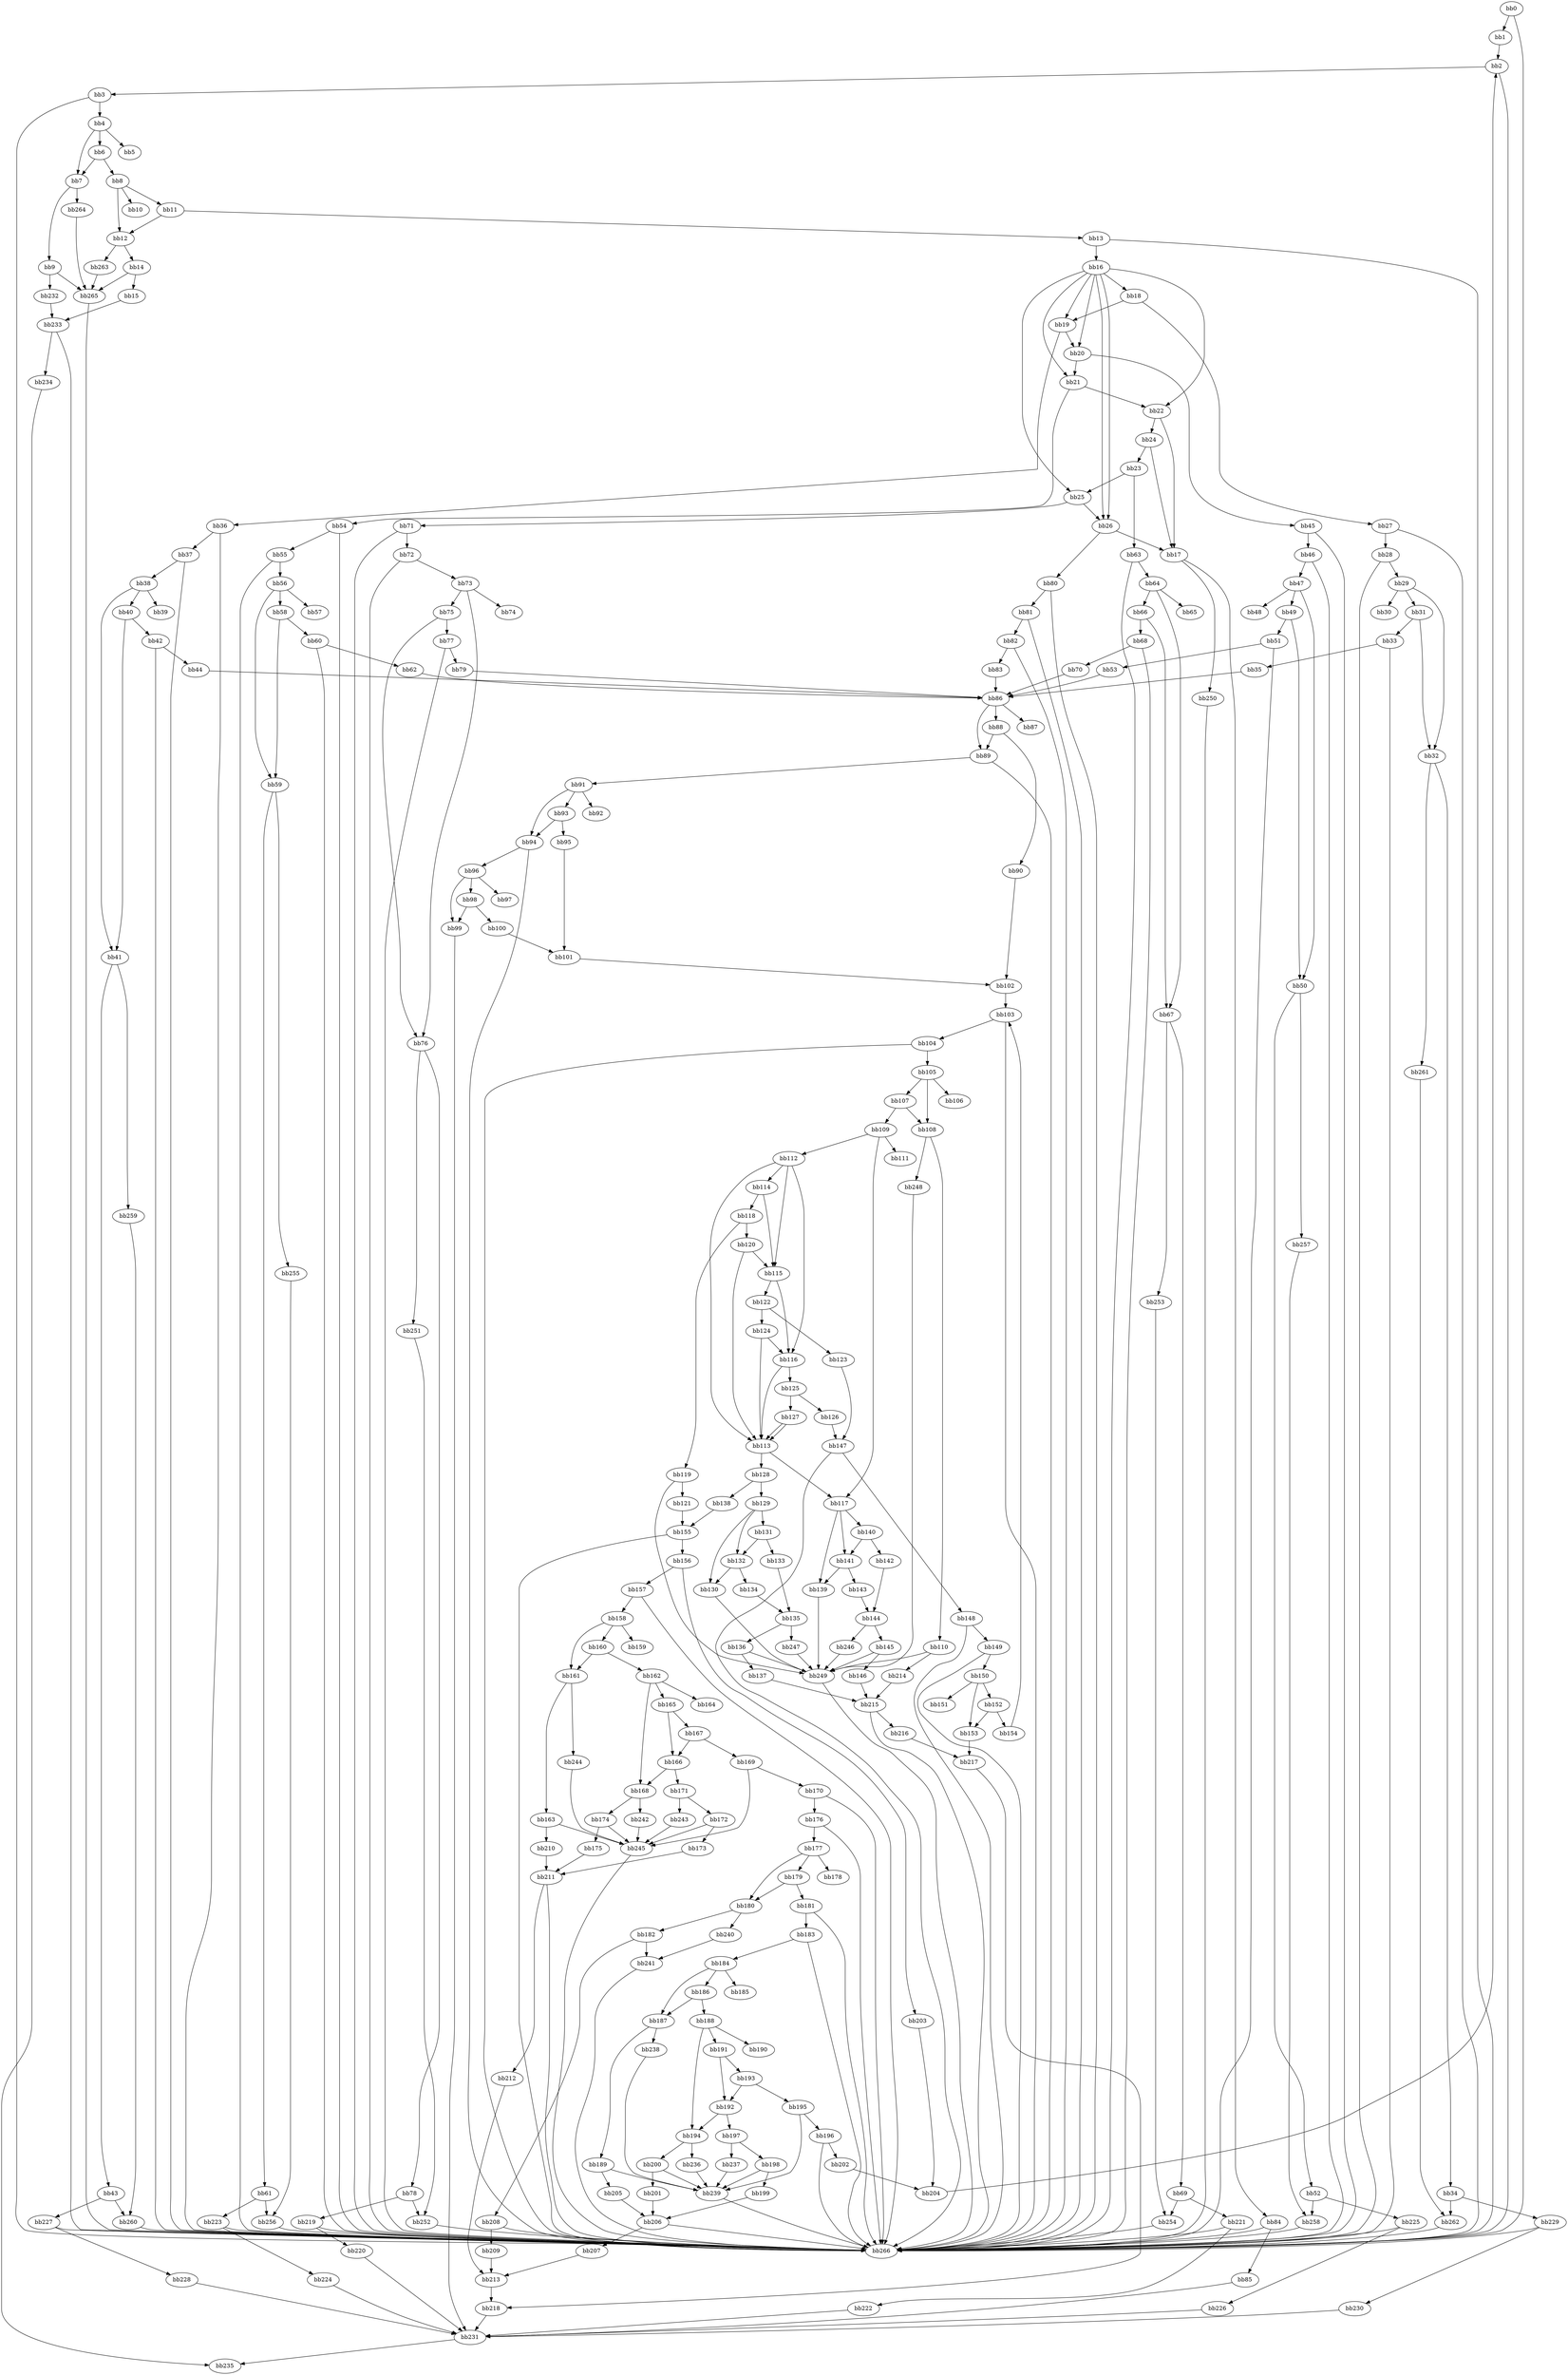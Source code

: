 digraph {
    0 [ label = "bb0\l" ]
    1 [ label = "bb1\l" ]
    2 [ label = "bb2\l" ]
    3 [ label = "bb3\l" ]
    4 [ label = "bb4\l" ]
    5 [ label = "bb5\l" ]
    6 [ label = "bb6\l" ]
    7 [ label = "bb7\l" ]
    8 [ label = "bb8\l" ]
    9 [ label = "bb9\l" ]
    10 [ label = "bb10\l" ]
    11 [ label = "bb11\l" ]
    12 [ label = "bb12\l" ]
    13 [ label = "bb13\l" ]
    14 [ label = "bb14\l" ]
    15 [ label = "bb15\l" ]
    16 [ label = "bb16\l" ]
    17 [ label = "bb17\l" ]
    18 [ label = "bb18\l" ]
    19 [ label = "bb19\l" ]
    20 [ label = "bb20\l" ]
    21 [ label = "bb21\l" ]
    22 [ label = "bb22\l" ]
    23 [ label = "bb23\l" ]
    24 [ label = "bb24\l" ]
    25 [ label = "bb25\l" ]
    26 [ label = "bb26\l" ]
    27 [ label = "bb27\l" ]
    28 [ label = "bb28\l" ]
    29 [ label = "bb29\l" ]
    30 [ label = "bb30\l" ]
    31 [ label = "bb31\l" ]
    32 [ label = "bb32\l" ]
    33 [ label = "bb33\l" ]
    34 [ label = "bb34\l" ]
    35 [ label = "bb35\l" ]
    36 [ label = "bb36\l" ]
    37 [ label = "bb37\l" ]
    38 [ label = "bb38\l" ]
    39 [ label = "bb39\l" ]
    40 [ label = "bb40\l" ]
    41 [ label = "bb41\l" ]
    42 [ label = "bb42\l" ]
    43 [ label = "bb43\l" ]
    44 [ label = "bb44\l" ]
    45 [ label = "bb45\l" ]
    46 [ label = "bb46\l" ]
    47 [ label = "bb47\l" ]
    48 [ label = "bb48\l" ]
    49 [ label = "bb49\l" ]
    50 [ label = "bb50\l" ]
    51 [ label = "bb51\l" ]
    52 [ label = "bb52\l" ]
    53 [ label = "bb53\l" ]
    54 [ label = "bb54\l" ]
    55 [ label = "bb55\l" ]
    56 [ label = "bb56\l" ]
    57 [ label = "bb57\l" ]
    58 [ label = "bb58\l" ]
    59 [ label = "bb59\l" ]
    60 [ label = "bb60\l" ]
    61 [ label = "bb61\l" ]
    62 [ label = "bb62\l" ]
    63 [ label = "bb63\l" ]
    64 [ label = "bb64\l" ]
    65 [ label = "bb65\l" ]
    66 [ label = "bb66\l" ]
    67 [ label = "bb67\l" ]
    68 [ label = "bb68\l" ]
    69 [ label = "bb69\l" ]
    70 [ label = "bb70\l" ]
    71 [ label = "bb71\l" ]
    72 [ label = "bb72\l" ]
    73 [ label = "bb73\l" ]
    74 [ label = "bb74\l" ]
    75 [ label = "bb75\l" ]
    76 [ label = "bb76\l" ]
    77 [ label = "bb77\l" ]
    78 [ label = "bb78\l" ]
    79 [ label = "bb79\l" ]
    80 [ label = "bb80\l" ]
    81 [ label = "bb81\l" ]
    82 [ label = "bb82\l" ]
    83 [ label = "bb83\l" ]
    84 [ label = "bb84\l" ]
    85 [ label = "bb85\l" ]
    86 [ label = "bb86\l" ]
    87 [ label = "bb87\l" ]
    88 [ label = "bb88\l" ]
    89 [ label = "bb89\l" ]
    90 [ label = "bb90\l" ]
    91 [ label = "bb91\l" ]
    92 [ label = "bb92\l" ]
    93 [ label = "bb93\l" ]
    94 [ label = "bb94\l" ]
    95 [ label = "bb95\l" ]
    96 [ label = "bb96\l" ]
    97 [ label = "bb97\l" ]
    98 [ label = "bb98\l" ]
    99 [ label = "bb99\l" ]
    100 [ label = "bb100\l" ]
    101 [ label = "bb101\l" ]
    102 [ label = "bb102\l" ]
    103 [ label = "bb103\l" ]
    104 [ label = "bb104\l" ]
    105 [ label = "bb105\l" ]
    106 [ label = "bb106\l" ]
    107 [ label = "bb107\l" ]
    108 [ label = "bb108\l" ]
    109 [ label = "bb109\l" ]
    110 [ label = "bb110\l" ]
    111 [ label = "bb111\l" ]
    112 [ label = "bb112\l" ]
    113 [ label = "bb113\l" ]
    114 [ label = "bb114\l" ]
    115 [ label = "bb115\l" ]
    116 [ label = "bb116\l" ]
    117 [ label = "bb117\l" ]
    118 [ label = "bb118\l" ]
    119 [ label = "bb119\l" ]
    120 [ label = "bb120\l" ]
    121 [ label = "bb121\l" ]
    122 [ label = "bb122\l" ]
    123 [ label = "bb123\l" ]
    124 [ label = "bb124\l" ]
    125 [ label = "bb125\l" ]
    126 [ label = "bb126\l" ]
    127 [ label = "bb127\l" ]
    128 [ label = "bb128\l" ]
    129 [ label = "bb129\l" ]
    130 [ label = "bb130\l" ]
    131 [ label = "bb131\l" ]
    132 [ label = "bb132\l" ]
    133 [ label = "bb133\l" ]
    134 [ label = "bb134\l" ]
    135 [ label = "bb135\l" ]
    136 [ label = "bb136\l" ]
    137 [ label = "bb137\l" ]
    138 [ label = "bb138\l" ]
    139 [ label = "bb139\l" ]
    140 [ label = "bb140\l" ]
    141 [ label = "bb141\l" ]
    142 [ label = "bb142\l" ]
    143 [ label = "bb143\l" ]
    144 [ label = "bb144\l" ]
    145 [ label = "bb145\l" ]
    146 [ label = "bb146\l" ]
    147 [ label = "bb147\l" ]
    148 [ label = "bb148\l" ]
    149 [ label = "bb149\l" ]
    150 [ label = "bb150\l" ]
    151 [ label = "bb151\l" ]
    152 [ label = "bb152\l" ]
    153 [ label = "bb153\l" ]
    154 [ label = "bb154\l" ]
    155 [ label = "bb155\l" ]
    156 [ label = "bb156\l" ]
    157 [ label = "bb157\l" ]
    158 [ label = "bb158\l" ]
    159 [ label = "bb159\l" ]
    160 [ label = "bb160\l" ]
    161 [ label = "bb161\l" ]
    162 [ label = "bb162\l" ]
    163 [ label = "bb163\l" ]
    164 [ label = "bb164\l" ]
    165 [ label = "bb165\l" ]
    166 [ label = "bb166\l" ]
    167 [ label = "bb167\l" ]
    168 [ label = "bb168\l" ]
    169 [ label = "bb169\l" ]
    170 [ label = "bb170\l" ]
    171 [ label = "bb171\l" ]
    172 [ label = "bb172\l" ]
    173 [ label = "bb173\l" ]
    174 [ label = "bb174\l" ]
    175 [ label = "bb175\l" ]
    176 [ label = "bb176\l" ]
    177 [ label = "bb177\l" ]
    178 [ label = "bb178\l" ]
    179 [ label = "bb179\l" ]
    180 [ label = "bb180\l" ]
    181 [ label = "bb181\l" ]
    182 [ label = "bb182\l" ]
    183 [ label = "bb183\l" ]
    184 [ label = "bb184\l" ]
    185 [ label = "bb185\l" ]
    186 [ label = "bb186\l" ]
    187 [ label = "bb187\l" ]
    188 [ label = "bb188\l" ]
    189 [ label = "bb189\l" ]
    190 [ label = "bb190\l" ]
    191 [ label = "bb191\l" ]
    192 [ label = "bb192\l" ]
    193 [ label = "bb193\l" ]
    194 [ label = "bb194\l" ]
    195 [ label = "bb195\l" ]
    196 [ label = "bb196\l" ]
    197 [ label = "bb197\l" ]
    198 [ label = "bb198\l" ]
    199 [ label = "bb199\l" ]
    200 [ label = "bb200\l" ]
    201 [ label = "bb201\l" ]
    202 [ label = "bb202\l" ]
    203 [ label = "bb203\l" ]
    204 [ label = "bb204\l" ]
    205 [ label = "bb205\l" ]
    206 [ label = "bb206\l" ]
    207 [ label = "bb207\l" ]
    208 [ label = "bb208\l" ]
    209 [ label = "bb209\l" ]
    210 [ label = "bb210\l" ]
    211 [ label = "bb211\l" ]
    212 [ label = "bb212\l" ]
    213 [ label = "bb213\l" ]
    214 [ label = "bb214\l" ]
    215 [ label = "bb215\l" ]
    216 [ label = "bb216\l" ]
    217 [ label = "bb217\l" ]
    218 [ label = "bb218\l" ]
    219 [ label = "bb219\l" ]
    220 [ label = "bb220\l" ]
    221 [ label = "bb221\l" ]
    222 [ label = "bb222\l" ]
    223 [ label = "bb223\l" ]
    224 [ label = "bb224\l" ]
    225 [ label = "bb225\l" ]
    226 [ label = "bb226\l" ]
    227 [ label = "bb227\l" ]
    228 [ label = "bb228\l" ]
    229 [ label = "bb229\l" ]
    230 [ label = "bb230\l" ]
    231 [ label = "bb231\l" ]
    232 [ label = "bb232\l" ]
    233 [ label = "bb233\l" ]
    234 [ label = "bb234\l" ]
    235 [ label = "bb235\l" ]
    236 [ label = "bb236\l" ]
    237 [ label = "bb237\l" ]
    238 [ label = "bb238\l" ]
    239 [ label = "bb239\l" ]
    240 [ label = "bb240\l" ]
    241 [ label = "bb241\l" ]
    242 [ label = "bb242\l" ]
    243 [ label = "bb243\l" ]
    244 [ label = "bb244\l" ]
    245 [ label = "bb245\l" ]
    246 [ label = "bb246\l" ]
    247 [ label = "bb247\l" ]
    248 [ label = "bb248\l" ]
    249 [ label = "bb249\l" ]
    250 [ label = "bb250\l" ]
    251 [ label = "bb251\l" ]
    252 [ label = "bb252\l" ]
    253 [ label = "bb253\l" ]
    254 [ label = "bb254\l" ]
    255 [ label = "bb255\l" ]
    256 [ label = "bb256\l" ]
    257 [ label = "bb257\l" ]
    258 [ label = "bb258\l" ]
    259 [ label = "bb259\l" ]
    260 [ label = "bb260\l" ]
    261 [ label = "bb261\l" ]
    262 [ label = "bb262\l" ]
    263 [ label = "bb263\l" ]
    264 [ label = "bb264\l" ]
    265 [ label = "bb265\l" ]
    266 [ label = "bb266\l" ]
    0 -> 1 [ ]
    0 -> 266 [ ]
    1 -> 2 [ ]
    2 -> 3 [ ]
    2 -> 266 [ ]
    3 -> 4 [ ]
    3 -> 266 [ ]
    4 -> 5 [ ]
    4 -> 6 [ ]
    4 -> 7 [ ]
    6 -> 7 [ ]
    6 -> 8 [ ]
    7 -> 9 [ ]
    7 -> 264 [ ]
    8 -> 10 [ ]
    8 -> 11 [ ]
    8 -> 12 [ ]
    9 -> 232 [ ]
    9 -> 265 [ ]
    11 -> 12 [ ]
    11 -> 13 [ ]
    12 -> 14 [ ]
    12 -> 263 [ ]
    13 -> 16 [ ]
    13 -> 266 [ ]
    14 -> 15 [ ]
    14 -> 265 [ ]
    15 -> 233 [ ]
    16 -> 18 [ ]
    16 -> 19 [ ]
    16 -> 20 [ ]
    16 -> 21 [ ]
    16 -> 22 [ ]
    16 -> 25 [ ]
    16 -> 26 [ ]
    16 -> 26 [ ]
    17 -> 84 [ ]
    17 -> 250 [ ]
    18 -> 19 [ ]
    18 -> 27 [ ]
    19 -> 20 [ ]
    19 -> 36 [ ]
    20 -> 21 [ ]
    20 -> 45 [ ]
    21 -> 22 [ ]
    21 -> 54 [ ]
    22 -> 17 [ ]
    22 -> 24 [ ]
    23 -> 25 [ ]
    23 -> 63 [ ]
    24 -> 17 [ ]
    24 -> 23 [ ]
    25 -> 26 [ ]
    25 -> 71 [ ]
    26 -> 17 [ ]
    26 -> 80 [ ]
    27 -> 28 [ ]
    27 -> 266 [ ]
    28 -> 29 [ ]
    28 -> 266 [ ]
    29 -> 30 [ ]
    29 -> 31 [ ]
    29 -> 32 [ ]
    31 -> 32 [ ]
    31 -> 33 [ ]
    32 -> 34 [ ]
    32 -> 261 [ ]
    33 -> 35 [ ]
    33 -> 266 [ ]
    34 -> 229 [ ]
    34 -> 262 [ ]
    35 -> 86 [ ]
    36 -> 37 [ ]
    36 -> 266 [ ]
    37 -> 38 [ ]
    37 -> 266 [ ]
    38 -> 39 [ ]
    38 -> 40 [ ]
    38 -> 41 [ ]
    40 -> 41 [ ]
    40 -> 42 [ ]
    41 -> 43 [ ]
    41 -> 259 [ ]
    42 -> 44 [ ]
    42 -> 266 [ ]
    43 -> 227 [ ]
    43 -> 260 [ ]
    44 -> 86 [ ]
    45 -> 46 [ ]
    45 -> 266 [ ]
    46 -> 47 [ ]
    46 -> 266 [ ]
    47 -> 48 [ ]
    47 -> 49 [ ]
    47 -> 50 [ ]
    49 -> 50 [ ]
    49 -> 51 [ ]
    50 -> 52 [ ]
    50 -> 257 [ ]
    51 -> 53 [ ]
    51 -> 266 [ ]
    52 -> 225 [ ]
    52 -> 258 [ ]
    53 -> 86 [ ]
    54 -> 55 [ ]
    54 -> 266 [ ]
    55 -> 56 [ ]
    55 -> 266 [ ]
    56 -> 57 [ ]
    56 -> 58 [ ]
    56 -> 59 [ ]
    58 -> 59 [ ]
    58 -> 60 [ ]
    59 -> 61 [ ]
    59 -> 255 [ ]
    60 -> 62 [ ]
    60 -> 266 [ ]
    61 -> 223 [ ]
    61 -> 256 [ ]
    62 -> 86 [ ]
    63 -> 64 [ ]
    63 -> 266 [ ]
    64 -> 65 [ ]
    64 -> 66 [ ]
    64 -> 67 [ ]
    66 -> 67 [ ]
    66 -> 68 [ ]
    67 -> 69 [ ]
    67 -> 253 [ ]
    68 -> 70 [ ]
    68 -> 266 [ ]
    69 -> 221 [ ]
    69 -> 254 [ ]
    70 -> 86 [ ]
    71 -> 72 [ ]
    71 -> 266 [ ]
    72 -> 73 [ ]
    72 -> 266 [ ]
    73 -> 74 [ ]
    73 -> 75 [ ]
    73 -> 76 [ ]
    75 -> 76 [ ]
    75 -> 77 [ ]
    76 -> 78 [ ]
    76 -> 251 [ ]
    77 -> 79 [ ]
    77 -> 266 [ ]
    78 -> 219 [ ]
    78 -> 252 [ ]
    79 -> 86 [ ]
    80 -> 81 [ ]
    80 -> 266 [ ]
    81 -> 82 [ ]
    81 -> 266 [ ]
    82 -> 83 [ ]
    82 -> 266 [ ]
    83 -> 86 [ ]
    84 -> 85 [ ]
    84 -> 266 [ ]
    85 -> 231 [ ]
    86 -> 87 [ ]
    86 -> 88 [ ]
    86 -> 89 [ ]
    88 -> 89 [ ]
    88 -> 90 [ ]
    89 -> 91 [ ]
    89 -> 266 [ ]
    90 -> 102 [ ]
    91 -> 92 [ ]
    91 -> 93 [ ]
    91 -> 94 [ ]
    93 -> 94 [ ]
    93 -> 95 [ ]
    94 -> 96 [ ]
    94 -> 266 [ ]
    95 -> 101 [ ]
    96 -> 97 [ ]
    96 -> 98 [ ]
    96 -> 99 [ ]
    98 -> 99 [ ]
    98 -> 100 [ ]
    99 -> 231 [ ]
    100 -> 101 [ ]
    101 -> 102 [ ]
    102 -> 103 [ ]
    103 -> 104 [ ]
    103 -> 266 [ ]
    104 -> 105 [ ]
    104 -> 266 [ ]
    105 -> 106 [ ]
    105 -> 107 [ ]
    105 -> 108 [ ]
    107 -> 108 [ ]
    107 -> 109 [ ]
    108 -> 110 [ ]
    108 -> 248 [ ]
    109 -> 111 [ ]
    109 -> 112 [ ]
    109 -> 117 [ ]
    110 -> 214 [ ]
    110 -> 249 [ ]
    112 -> 113 [ ]
    112 -> 114 [ ]
    112 -> 115 [ ]
    112 -> 116 [ ]
    113 -> 117 [ ]
    113 -> 128 [ ]
    114 -> 115 [ ]
    114 -> 118 [ ]
    115 -> 116 [ ]
    115 -> 122 [ ]
    116 -> 113 [ ]
    116 -> 125 [ ]
    117 -> 139 [ ]
    117 -> 140 [ ]
    117 -> 141 [ ]
    118 -> 119 [ ]
    118 -> 120 [ ]
    119 -> 121 [ ]
    119 -> 249 [ ]
    120 -> 113 [ ]
    120 -> 115 [ ]
    121 -> 155 [ ]
    122 -> 123 [ ]
    122 -> 124 [ ]
    123 -> 147 [ ]
    124 -> 113 [ ]
    124 -> 116 [ ]
    125 -> 126 [ ]
    125 -> 127 [ ]
    126 -> 147 [ ]
    127 -> 113 [ ]
    127 -> 113 [ ]
    128 -> 129 [ ]
    128 -> 138 [ ]
    129 -> 130 [ ]
    129 -> 131 [ ]
    129 -> 132 [ ]
    130 -> 249 [ ]
    131 -> 132 [ ]
    131 -> 133 [ ]
    132 -> 130 [ ]
    132 -> 134 [ ]
    133 -> 135 [ ]
    134 -> 135 [ ]
    135 -> 136 [ ]
    135 -> 247 [ ]
    136 -> 137 [ ]
    136 -> 249 [ ]
    137 -> 215 [ ]
    138 -> 155 [ ]
    139 -> 249 [ ]
    140 -> 141 [ ]
    140 -> 142 [ ]
    141 -> 139 [ ]
    141 -> 143 [ ]
    142 -> 144 [ ]
    143 -> 144 [ ]
    144 -> 145 [ ]
    144 -> 246 [ ]
    145 -> 146 [ ]
    145 -> 249 [ ]
    146 -> 215 [ ]
    147 -> 148 [ ]
    147 -> 266 [ ]
    148 -> 149 [ ]
    148 -> 266 [ ]
    149 -> 150 [ ]
    149 -> 266 [ ]
    150 -> 151 [ ]
    150 -> 152 [ ]
    150 -> 153 [ ]
    152 -> 153 [ ]
    152 -> 154 [ ]
    153 -> 217 [ ]
    154 -> 103 [ ]
    155 -> 156 [ ]
    155 -> 266 [ ]
    156 -> 157 [ ]
    156 -> 203 [ ]
    157 -> 158 [ ]
    157 -> 266 [ ]
    158 -> 159 [ ]
    158 -> 160 [ ]
    158 -> 161 [ ]
    160 -> 161 [ ]
    160 -> 162 [ ]
    161 -> 163 [ ]
    161 -> 244 [ ]
    162 -> 164 [ ]
    162 -> 165 [ ]
    162 -> 168 [ ]
    163 -> 210 [ ]
    163 -> 245 [ ]
    165 -> 166 [ ]
    165 -> 167 [ ]
    166 -> 168 [ ]
    166 -> 171 [ ]
    167 -> 166 [ ]
    167 -> 169 [ ]
    168 -> 174 [ ]
    168 -> 242 [ ]
    169 -> 170 [ ]
    169 -> 245 [ ]
    170 -> 176 [ ]
    170 -> 266 [ ]
    171 -> 172 [ ]
    171 -> 243 [ ]
    172 -> 173 [ ]
    172 -> 245 [ ]
    173 -> 211 [ ]
    174 -> 175 [ ]
    174 -> 245 [ ]
    175 -> 211 [ ]
    176 -> 177 [ ]
    176 -> 266 [ ]
    177 -> 178 [ ]
    177 -> 179 [ ]
    177 -> 180 [ ]
    179 -> 180 [ ]
    179 -> 181 [ ]
    180 -> 182 [ ]
    180 -> 240 [ ]
    181 -> 183 [ ]
    181 -> 266 [ ]
    182 -> 208 [ ]
    182 -> 241 [ ]
    183 -> 184 [ ]
    183 -> 266 [ ]
    184 -> 185 [ ]
    184 -> 186 [ ]
    184 -> 187 [ ]
    186 -> 187 [ ]
    186 -> 188 [ ]
    187 -> 189 [ ]
    187 -> 238 [ ]
    188 -> 190 [ ]
    188 -> 191 [ ]
    188 -> 194 [ ]
    189 -> 205 [ ]
    189 -> 239 [ ]
    191 -> 192 [ ]
    191 -> 193 [ ]
    192 -> 194 [ ]
    192 -> 197 [ ]
    193 -> 192 [ ]
    193 -> 195 [ ]
    194 -> 200 [ ]
    194 -> 236 [ ]
    195 -> 196 [ ]
    195 -> 239 [ ]
    196 -> 202 [ ]
    196 -> 266 [ ]
    197 -> 198 [ ]
    197 -> 237 [ ]
    198 -> 199 [ ]
    198 -> 239 [ ]
    199 -> 206 [ ]
    200 -> 201 [ ]
    200 -> 239 [ ]
    201 -> 206 [ ]
    202 -> 204 [ ]
    203 -> 204 [ ]
    204 -> 2 [ ]
    205 -> 206 [ ]
    206 -> 207 [ ]
    206 -> 266 [ ]
    207 -> 213 [ ]
    208 -> 209 [ ]
    208 -> 266 [ ]
    209 -> 213 [ ]
    210 -> 211 [ ]
    211 -> 212 [ ]
    211 -> 266 [ ]
    212 -> 213 [ ]
    213 -> 218 [ ]
    214 -> 215 [ ]
    215 -> 216 [ ]
    215 -> 266 [ ]
    216 -> 217 [ ]
    217 -> 218 [ ]
    218 -> 231 [ ]
    219 -> 220 [ ]
    219 -> 266 [ ]
    220 -> 231 [ ]
    221 -> 222 [ ]
    221 -> 266 [ ]
    222 -> 231 [ ]
    223 -> 224 [ ]
    223 -> 266 [ ]
    224 -> 231 [ ]
    225 -> 226 [ ]
    225 -> 266 [ ]
    226 -> 231 [ ]
    227 -> 228 [ ]
    227 -> 266 [ ]
    228 -> 231 [ ]
    229 -> 230 [ ]
    229 -> 266 [ ]
    230 -> 231 [ ]
    231 -> 235 [ ]
    232 -> 233 [ ]
    233 -> 234 [ ]
    233 -> 266 [ ]
    234 -> 235 [ ]
    236 -> 239 [ ]
    237 -> 239 [ ]
    238 -> 239 [ ]
    239 -> 266 [ ]
    240 -> 241 [ ]
    241 -> 266 [ ]
    242 -> 245 [ ]
    243 -> 245 [ ]
    244 -> 245 [ ]
    245 -> 266 [ ]
    246 -> 249 [ ]
    247 -> 249 [ ]
    248 -> 249 [ ]
    249 -> 266 [ ]
    250 -> 266 [ ]
    251 -> 252 [ ]
    252 -> 266 [ ]
    253 -> 254 [ ]
    254 -> 266 [ ]
    255 -> 256 [ ]
    256 -> 266 [ ]
    257 -> 258 [ ]
    258 -> 266 [ ]
    259 -> 260 [ ]
    260 -> 266 [ ]
    261 -> 262 [ ]
    262 -> 266 [ ]
    263 -> 265 [ ]
    264 -> 265 [ ]
    265 -> 266 [ ]
}

